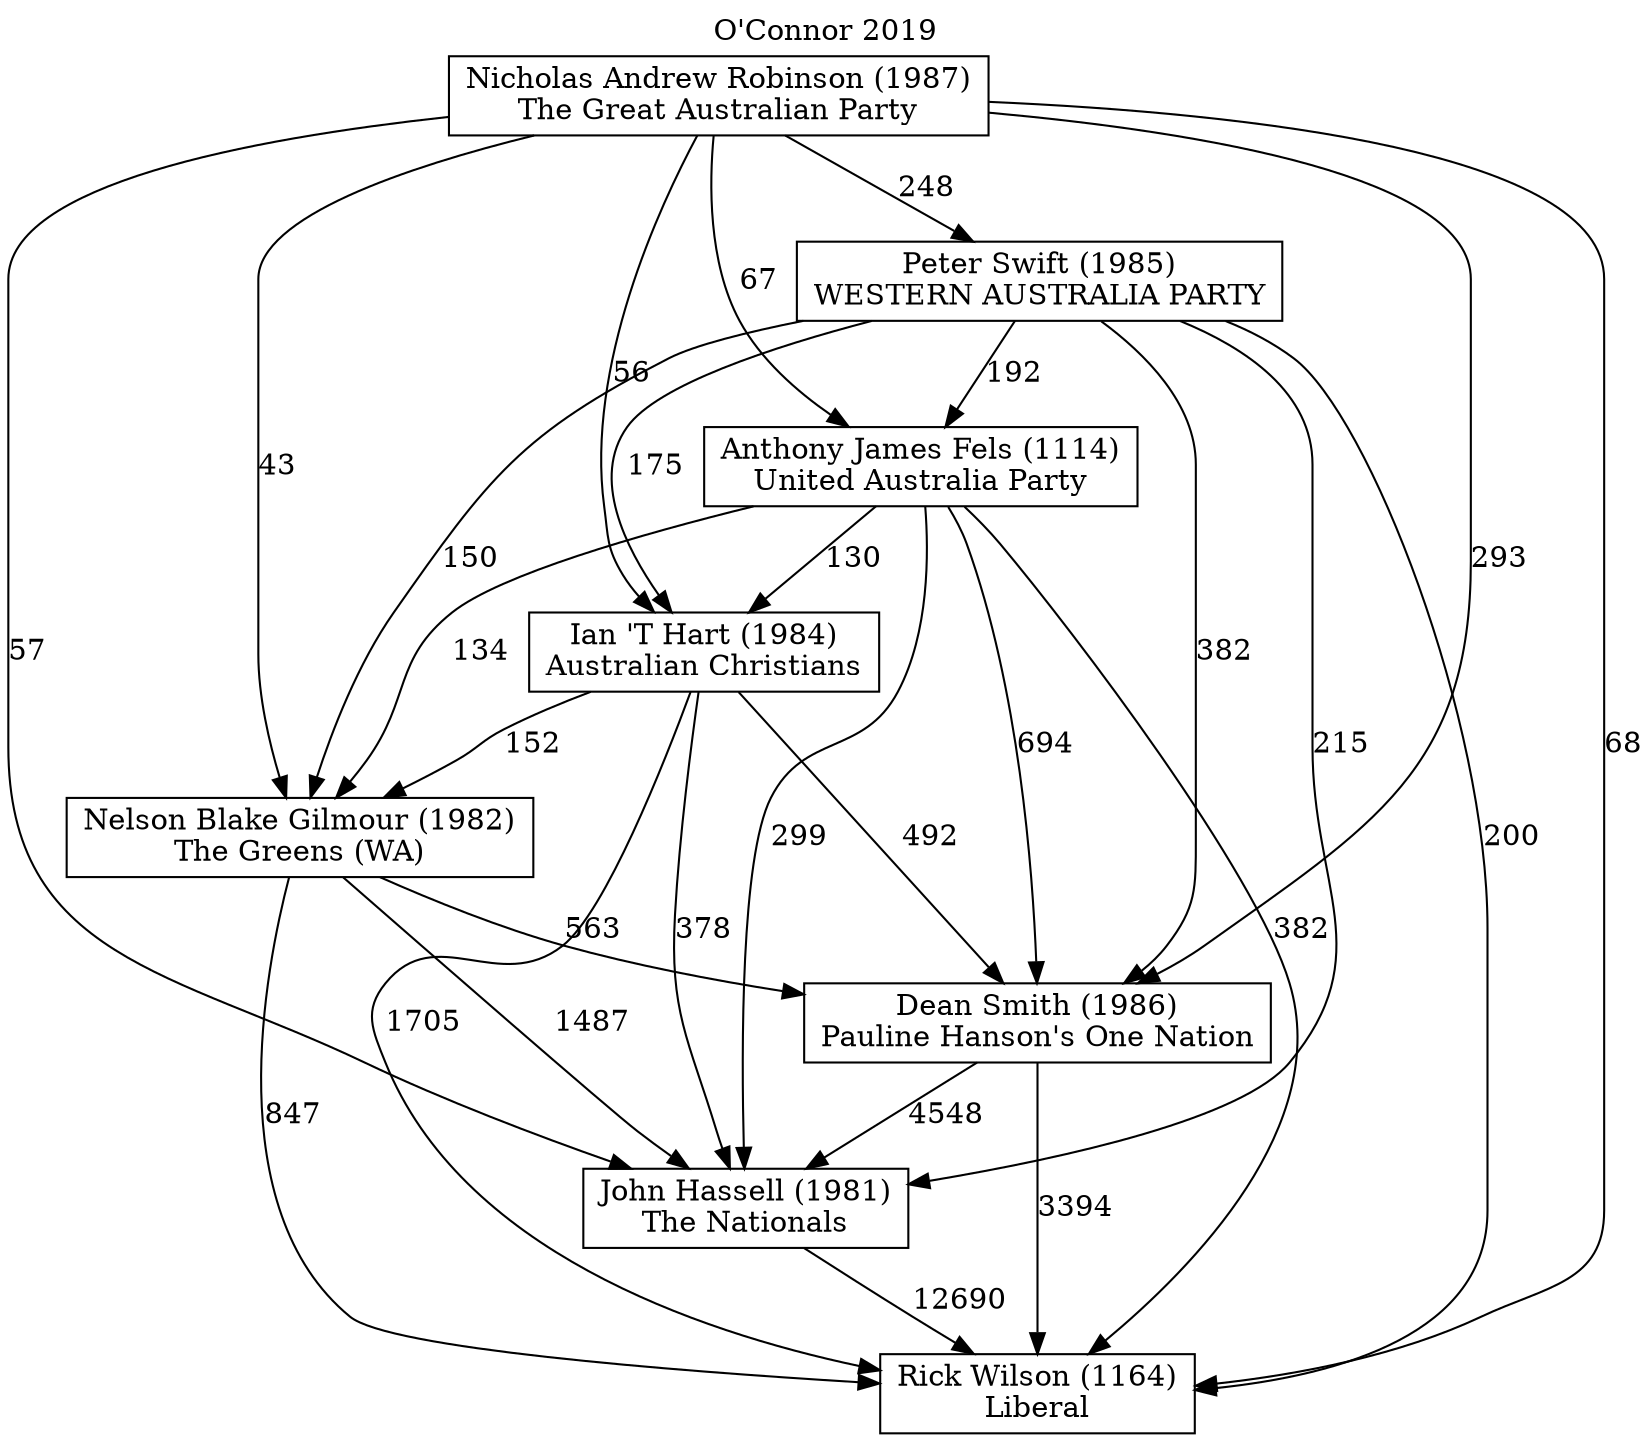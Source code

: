 // House preference flow
digraph "Rick Wilson (1164)_O'Connor_2019" {
	graph [label="O'Connor 2019" labelloc=t mclimit=10]
	node [shape=box]
	"Rick Wilson (1164)" [label="Rick Wilson (1164)
Liberal"]
	"John Hassell (1981)" [label="John Hassell (1981)
The Nationals"]
	"Dean Smith (1986)" [label="Dean Smith (1986)
Pauline Hanson's One Nation"]
	"Nelson Blake Gilmour (1982)" [label="Nelson Blake Gilmour (1982)
The Greens (WA)"]
	"Ian 'T Hart (1984)" [label="Ian 'T Hart (1984)
Australian Christians"]
	"Anthony James Fels (1114)" [label="Anthony James Fels (1114)
United Australia Party"]
	"Peter Swift (1985)" [label="Peter Swift (1985)
WESTERN AUSTRALIA PARTY"]
	"Nicholas Andrew Robinson (1987)" [label="Nicholas Andrew Robinson (1987)
The Great Australian Party"]
	"John Hassell (1981)" -> "Rick Wilson (1164)" [label=12690]
	"Dean Smith (1986)" -> "John Hassell (1981)" [label=4548]
	"Nelson Blake Gilmour (1982)" -> "Dean Smith (1986)" [label=563]
	"Ian 'T Hart (1984)" -> "Nelson Blake Gilmour (1982)" [label=152]
	"Anthony James Fels (1114)" -> "Ian 'T Hart (1984)" [label=130]
	"Peter Swift (1985)" -> "Anthony James Fels (1114)" [label=192]
	"Nicholas Andrew Robinson (1987)" -> "Peter Swift (1985)" [label=248]
	"Dean Smith (1986)" -> "Rick Wilson (1164)" [label=3394]
	"Nelson Blake Gilmour (1982)" -> "Rick Wilson (1164)" [label=847]
	"Ian 'T Hart (1984)" -> "Rick Wilson (1164)" [label=1705]
	"Anthony James Fels (1114)" -> "Rick Wilson (1164)" [label=382]
	"Peter Swift (1985)" -> "Rick Wilson (1164)" [label=200]
	"Nicholas Andrew Robinson (1987)" -> "Rick Wilson (1164)" [label=68]
	"Nicholas Andrew Robinson (1987)" -> "Anthony James Fels (1114)" [label=67]
	"Peter Swift (1985)" -> "Ian 'T Hart (1984)" [label=175]
	"Nicholas Andrew Robinson (1987)" -> "Ian 'T Hart (1984)" [label=56]
	"Anthony James Fels (1114)" -> "Nelson Blake Gilmour (1982)" [label=134]
	"Peter Swift (1985)" -> "Nelson Blake Gilmour (1982)" [label=150]
	"Nicholas Andrew Robinson (1987)" -> "Nelson Blake Gilmour (1982)" [label=43]
	"Ian 'T Hart (1984)" -> "Dean Smith (1986)" [label=492]
	"Anthony James Fels (1114)" -> "Dean Smith (1986)" [label=694]
	"Peter Swift (1985)" -> "Dean Smith (1986)" [label=382]
	"Nicholas Andrew Robinson (1987)" -> "Dean Smith (1986)" [label=293]
	"Nelson Blake Gilmour (1982)" -> "John Hassell (1981)" [label=1487]
	"Ian 'T Hart (1984)" -> "John Hassell (1981)" [label=378]
	"Anthony James Fels (1114)" -> "John Hassell (1981)" [label=299]
	"Peter Swift (1985)" -> "John Hassell (1981)" [label=215]
	"Nicholas Andrew Robinson (1987)" -> "John Hassell (1981)" [label=57]
}
